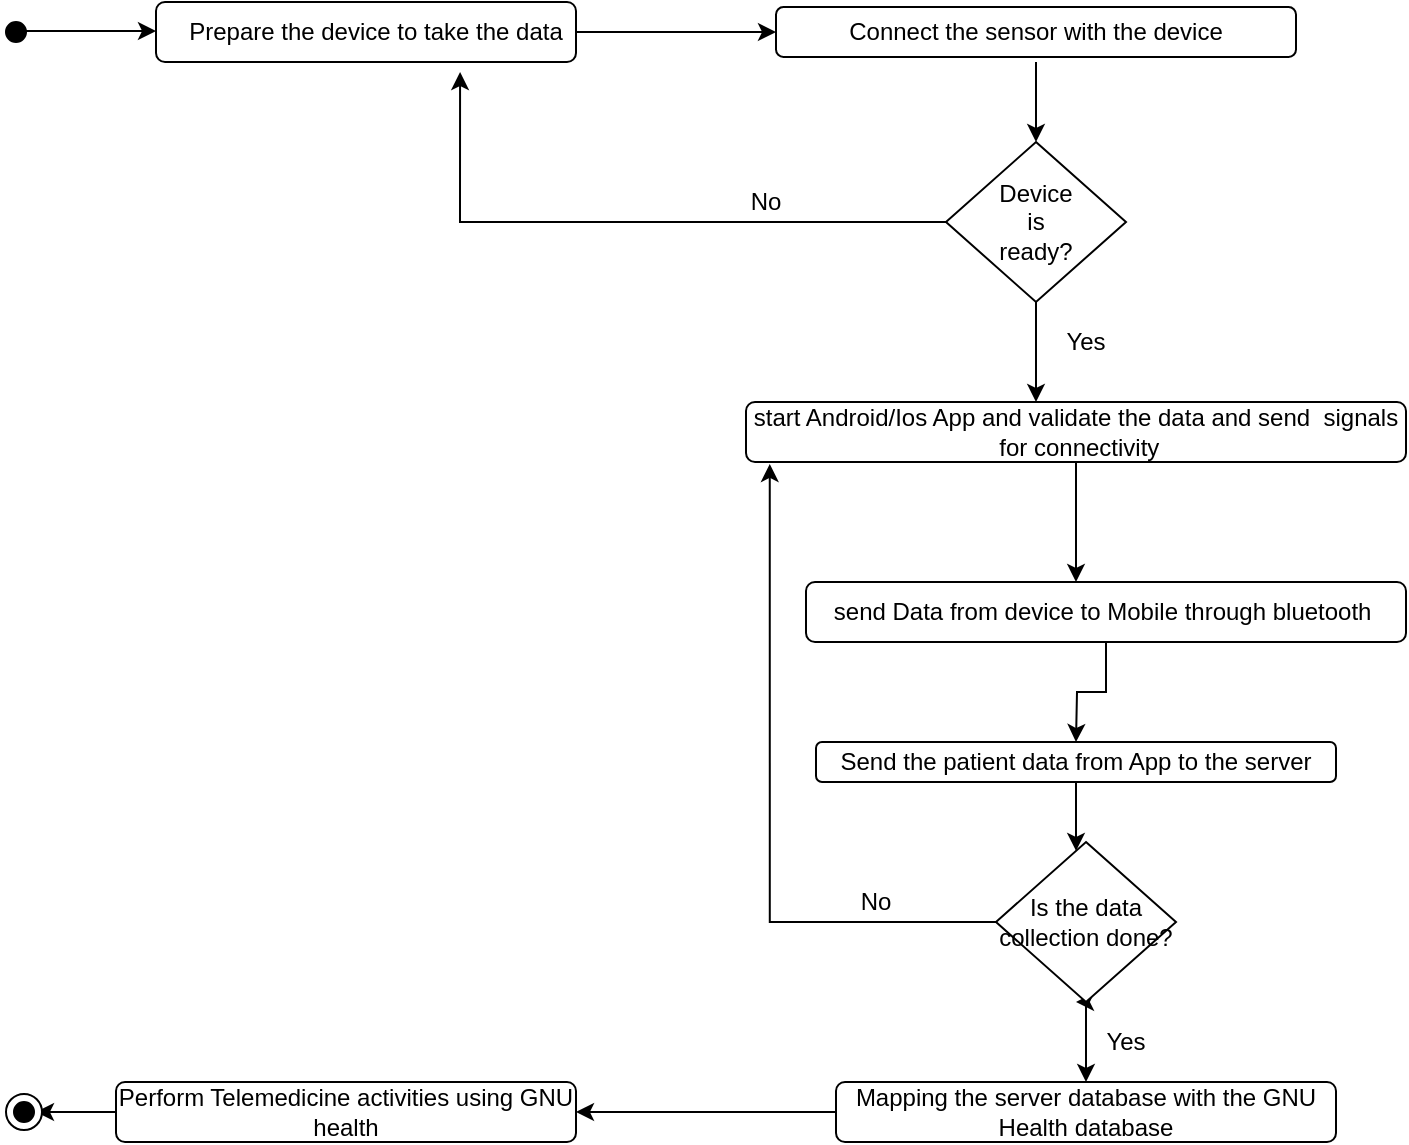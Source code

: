 <mxfile version="10.6.0" type="github"><diagram id="UbsSofSO8coxGwsRSAeE" name="Page-1"><mxGraphModel dx="918" dy="664" grid="1" gridSize="10" guides="1" tooltips="1" connect="1" arrows="1" fold="1" page="1" pageScale="1" pageWidth="850" pageHeight="1100" math="0" shadow="0"><root><mxCell id="0"/><mxCell id="1" parent="0"/><mxCell id="4eNfaAVqFVvtZWCoPKFx-2" value="" style="ellipse;whiteSpace=wrap;html=1;aspect=fixed;strokeColor=#000000;fillColor=#000000;" vertex="1" parent="1"><mxGeometry x="25" y="50" width="10" height="10" as="geometry"/></mxCell><mxCell id="4eNfaAVqFVvtZWCoPKFx-3" value="" style="endArrow=classic;html=1;" edge="1" parent="1"><mxGeometry width="50" height="50" relative="1" as="geometry"><mxPoint x="30" y="54.5" as="sourcePoint"/><mxPoint x="100" y="54.5" as="targetPoint"/><Array as="points"/></mxGeometry></mxCell><mxCell id="4eNfaAVqFVvtZWCoPKFx-4" value="" style="rounded=1;whiteSpace=wrap;html=1;strokeColor=#000000;fillColor=#FFFFFF;" vertex="1" parent="1"><mxGeometry x="100" y="40" width="210" height="30" as="geometry"/></mxCell><mxCell id="4eNfaAVqFVvtZWCoPKFx-5" value="Prepare the device to take the data" style="text;html=1;strokeColor=none;fillColor=none;align=center;verticalAlign=middle;whiteSpace=wrap;rounded=0;" vertex="1" parent="1"><mxGeometry x="100" y="47.5" width="220" height="15" as="geometry"/></mxCell><mxCell id="4eNfaAVqFVvtZWCoPKFx-7" value="" style="endArrow=classic;html=1;" edge="1" parent="1"><mxGeometry width="50" height="50" relative="1" as="geometry"><mxPoint x="310" y="55" as="sourcePoint"/><mxPoint x="410" y="55" as="targetPoint"/><Array as="points"><mxPoint x="350" y="55"/></Array></mxGeometry></mxCell><mxCell id="4eNfaAVqFVvtZWCoPKFx-8" value="" style="rounded=1;whiteSpace=wrap;html=1;strokeColor=#000000;fillColor=#FFFFFF;" vertex="1" parent="1"><mxGeometry x="410" y="42.5" width="260" height="25" as="geometry"/></mxCell><mxCell id="4eNfaAVqFVvtZWCoPKFx-11" style="edgeStyle=orthogonalEdgeStyle;rounded=0;orthogonalLoop=1;jettySize=auto;html=1;exitX=0.5;exitY=1;exitDx=0;exitDy=0;" edge="1" parent="1" source="4eNfaAVqFVvtZWCoPKFx-10"><mxGeometry relative="1" as="geometry"><mxPoint x="540" y="110" as="targetPoint"/></mxGeometry></mxCell><mxCell id="4eNfaAVqFVvtZWCoPKFx-10" value="Connect the sensor with the device" style="text;html=1;strokeColor=none;fillColor=none;align=center;verticalAlign=middle;whiteSpace=wrap;rounded=0;" vertex="1" parent="1"><mxGeometry x="405" y="40" width="270" height="30" as="geometry"/></mxCell><mxCell id="4eNfaAVqFVvtZWCoPKFx-17" style="edgeStyle=orthogonalEdgeStyle;rounded=0;orthogonalLoop=1;jettySize=auto;html=1;exitX=0;exitY=0.5;exitDx=0;exitDy=0;entryX=0.724;entryY=1.167;entryDx=0;entryDy=0;entryPerimeter=0;" edge="1" parent="1" source="4eNfaAVqFVvtZWCoPKFx-12" target="4eNfaAVqFVvtZWCoPKFx-4"><mxGeometry relative="1" as="geometry"><mxPoint x="250" y="150" as="targetPoint"/></mxGeometry></mxCell><mxCell id="4eNfaAVqFVvtZWCoPKFx-19" style="edgeStyle=orthogonalEdgeStyle;rounded=0;orthogonalLoop=1;jettySize=auto;html=1;" edge="1" parent="1" source="4eNfaAVqFVvtZWCoPKFx-12"><mxGeometry relative="1" as="geometry"><mxPoint x="540" y="240" as="targetPoint"/></mxGeometry></mxCell><mxCell id="4eNfaAVqFVvtZWCoPKFx-12" value="" style="rhombus;whiteSpace=wrap;html=1;strokeColor=#000000;fillColor=#FFFFFF;" vertex="1" parent="1"><mxGeometry x="495" y="110" width="90" height="80" as="geometry"/></mxCell><mxCell id="4eNfaAVqFVvtZWCoPKFx-14" value="Device is ready?" style="text;html=1;strokeColor=none;fillColor=none;align=center;verticalAlign=middle;whiteSpace=wrap;rounded=0;" vertex="1" parent="1"><mxGeometry x="520" y="140" width="40" height="20" as="geometry"/></mxCell><mxCell id="4eNfaAVqFVvtZWCoPKFx-15" style="edgeStyle=orthogonalEdgeStyle;rounded=0;orthogonalLoop=1;jettySize=auto;html=1;exitX=0.5;exitY=1;exitDx=0;exitDy=0;" edge="1" parent="1" source="4eNfaAVqFVvtZWCoPKFx-12" target="4eNfaAVqFVvtZWCoPKFx-12"><mxGeometry relative="1" as="geometry"/></mxCell><mxCell id="4eNfaAVqFVvtZWCoPKFx-18" value="No" style="text;html=1;strokeColor=none;fillColor=none;align=center;verticalAlign=middle;whiteSpace=wrap;rounded=0;" vertex="1" parent="1"><mxGeometry x="385" y="130" width="40" height="20" as="geometry"/></mxCell><mxCell id="4eNfaAVqFVvtZWCoPKFx-20" value="Yes" style="text;html=1;strokeColor=none;fillColor=none;align=center;verticalAlign=middle;whiteSpace=wrap;rounded=0;" vertex="1" parent="1"><mxGeometry x="545" y="200" width="40" height="20" as="geometry"/></mxCell><mxCell id="4eNfaAVqFVvtZWCoPKFx-23" style="edgeStyle=orthogonalEdgeStyle;rounded=0;orthogonalLoop=1;jettySize=auto;html=1;" edge="1" parent="1" source="4eNfaAVqFVvtZWCoPKFx-21"><mxGeometry relative="1" as="geometry"><mxPoint x="560" y="330" as="targetPoint"/></mxGeometry></mxCell><mxCell id="4eNfaAVqFVvtZWCoPKFx-21" value="start Android/Ios App and validate the data and send &amp;nbsp;signals &amp;nbsp;for connectivity" style="rounded=1;whiteSpace=wrap;html=1;strokeColor=#000000;fillColor=#FFFFFF;" vertex="1" parent="1"><mxGeometry x="395" y="240" width="330" height="30" as="geometry"/></mxCell><mxCell id="4eNfaAVqFVvtZWCoPKFx-25" style="edgeStyle=orthogonalEdgeStyle;rounded=0;orthogonalLoop=1;jettySize=auto;html=1;" edge="1" parent="1" source="4eNfaAVqFVvtZWCoPKFx-24"><mxGeometry relative="1" as="geometry"><mxPoint x="560" y="410" as="targetPoint"/></mxGeometry></mxCell><mxCell id="4eNfaAVqFVvtZWCoPKFx-24" value="send Data from device to Mobile through bluetooth&amp;nbsp;" style="rounded=1;whiteSpace=wrap;html=1;strokeColor=#000000;fillColor=#FFFFFF;" vertex="1" parent="1"><mxGeometry x="425" y="330" width="300" height="30" as="geometry"/></mxCell><mxCell id="4eNfaAVqFVvtZWCoPKFx-27" style="edgeStyle=orthogonalEdgeStyle;rounded=0;orthogonalLoop=1;jettySize=auto;html=1;exitX=0.5;exitY=1;exitDx=0;exitDy=0;" edge="1" parent="1" source="4eNfaAVqFVvtZWCoPKFx-26"><mxGeometry relative="1" as="geometry"><mxPoint x="560" y="540" as="targetPoint"/></mxGeometry></mxCell><mxCell id="4eNfaAVqFVvtZWCoPKFx-28" style="edgeStyle=orthogonalEdgeStyle;rounded=0;orthogonalLoop=1;jettySize=auto;html=1;exitX=0;exitY=0.5;exitDx=0;exitDy=0;entryX=0.036;entryY=1.033;entryDx=0;entryDy=0;entryPerimeter=0;" edge="1" parent="1" source="4eNfaAVqFVvtZWCoPKFx-26" target="4eNfaAVqFVvtZWCoPKFx-21"><mxGeometry relative="1" as="geometry"><mxPoint x="360" y="260" as="targetPoint"/></mxGeometry></mxCell><mxCell id="4eNfaAVqFVvtZWCoPKFx-26" value="Is the data collection done?" style="rhombus;whiteSpace=wrap;html=1;strokeColor=#000000;fillColor=#FFFFFF;" vertex="1" parent="1"><mxGeometry x="520" y="460" width="90" height="80" as="geometry"/></mxCell><mxCell id="4eNfaAVqFVvtZWCoPKFx-30" value="" style="edgeStyle=orthogonalEdgeStyle;rounded=0;orthogonalLoop=1;jettySize=auto;html=1;" edge="1" parent="1" source="4eNfaAVqFVvtZWCoPKFx-29" target="4eNfaAVqFVvtZWCoPKFx-26"><mxGeometry relative="1" as="geometry"><Array as="points"><mxPoint x="560" y="460"/><mxPoint x="560" y="460"/></Array></mxGeometry></mxCell><mxCell id="4eNfaAVqFVvtZWCoPKFx-29" value="Send the patient data from App to the server" style="rounded=1;whiteSpace=wrap;html=1;strokeColor=#000000;fillColor=#FFFFFF;" vertex="1" parent="1"><mxGeometry x="430" y="410" width="260" height="20" as="geometry"/></mxCell><mxCell id="4eNfaAVqFVvtZWCoPKFx-31" value="No" style="text;html=1;strokeColor=none;fillColor=none;align=center;verticalAlign=middle;whiteSpace=wrap;rounded=0;" vertex="1" parent="1"><mxGeometry x="440" y="480" width="40" height="20" as="geometry"/></mxCell><mxCell id="4eNfaAVqFVvtZWCoPKFx-33" value="Yes" style="text;html=1;strokeColor=none;fillColor=none;align=center;verticalAlign=middle;whiteSpace=wrap;rounded=0;" vertex="1" parent="1"><mxGeometry x="565" y="550" width="40" height="20" as="geometry"/></mxCell><mxCell id="4eNfaAVqFVvtZWCoPKFx-37" value="" style="endArrow=classic;html=1;exitX=0.5;exitY=1;exitDx=0;exitDy=0;" edge="1" parent="1" source="4eNfaAVqFVvtZWCoPKFx-26"><mxGeometry width="50" height="50" relative="1" as="geometry"><mxPoint x="560" y="560" as="sourcePoint"/><mxPoint x="565" y="580" as="targetPoint"/></mxGeometry></mxCell><mxCell id="4eNfaAVqFVvtZWCoPKFx-41" style="edgeStyle=orthogonalEdgeStyle;rounded=0;orthogonalLoop=1;jettySize=auto;html=1;" edge="1" parent="1" source="4eNfaAVqFVvtZWCoPKFx-38"><mxGeometry relative="1" as="geometry"><mxPoint x="310" y="595" as="targetPoint"/></mxGeometry></mxCell><mxCell id="4eNfaAVqFVvtZWCoPKFx-38" value="Mapping the server database with the GNU Health database" style="rounded=1;whiteSpace=wrap;html=1;strokeColor=#000000;fillColor=#FFFFFF;" vertex="1" parent="1"><mxGeometry x="440" y="580" width="250" height="30" as="geometry"/></mxCell><mxCell id="4eNfaAVqFVvtZWCoPKFx-43" style="edgeStyle=orthogonalEdgeStyle;rounded=0;orthogonalLoop=1;jettySize=auto;html=1;" edge="1" parent="1" source="4eNfaAVqFVvtZWCoPKFx-42"><mxGeometry relative="1" as="geometry"><mxPoint x="40" y="595" as="targetPoint"/></mxGeometry></mxCell><mxCell id="4eNfaAVqFVvtZWCoPKFx-42" value="Perform Telemedicine activities using GNU health" style="rounded=1;whiteSpace=wrap;html=1;strokeColor=#000000;fillColor=#FFFFFF;" vertex="1" parent="1"><mxGeometry x="80" y="580" width="230" height="30" as="geometry"/></mxCell><mxCell id="4eNfaAVqFVvtZWCoPKFx-44" value="" style="ellipse;whiteSpace=wrap;html=1;aspect=fixed;strokeColor=#000000;fillColor=#FFFFFF;" vertex="1" parent="1"><mxGeometry x="25" y="586" width="18" height="18" as="geometry"/></mxCell><mxCell id="4eNfaAVqFVvtZWCoPKFx-48" value="" style="ellipse;whiteSpace=wrap;html=1;aspect=fixed;strokeColor=#000000;fillColor=#000000;" vertex="1" parent="1"><mxGeometry x="29" y="590" width="10" height="10" as="geometry"/></mxCell></root></mxGraphModel></diagram></mxfile>